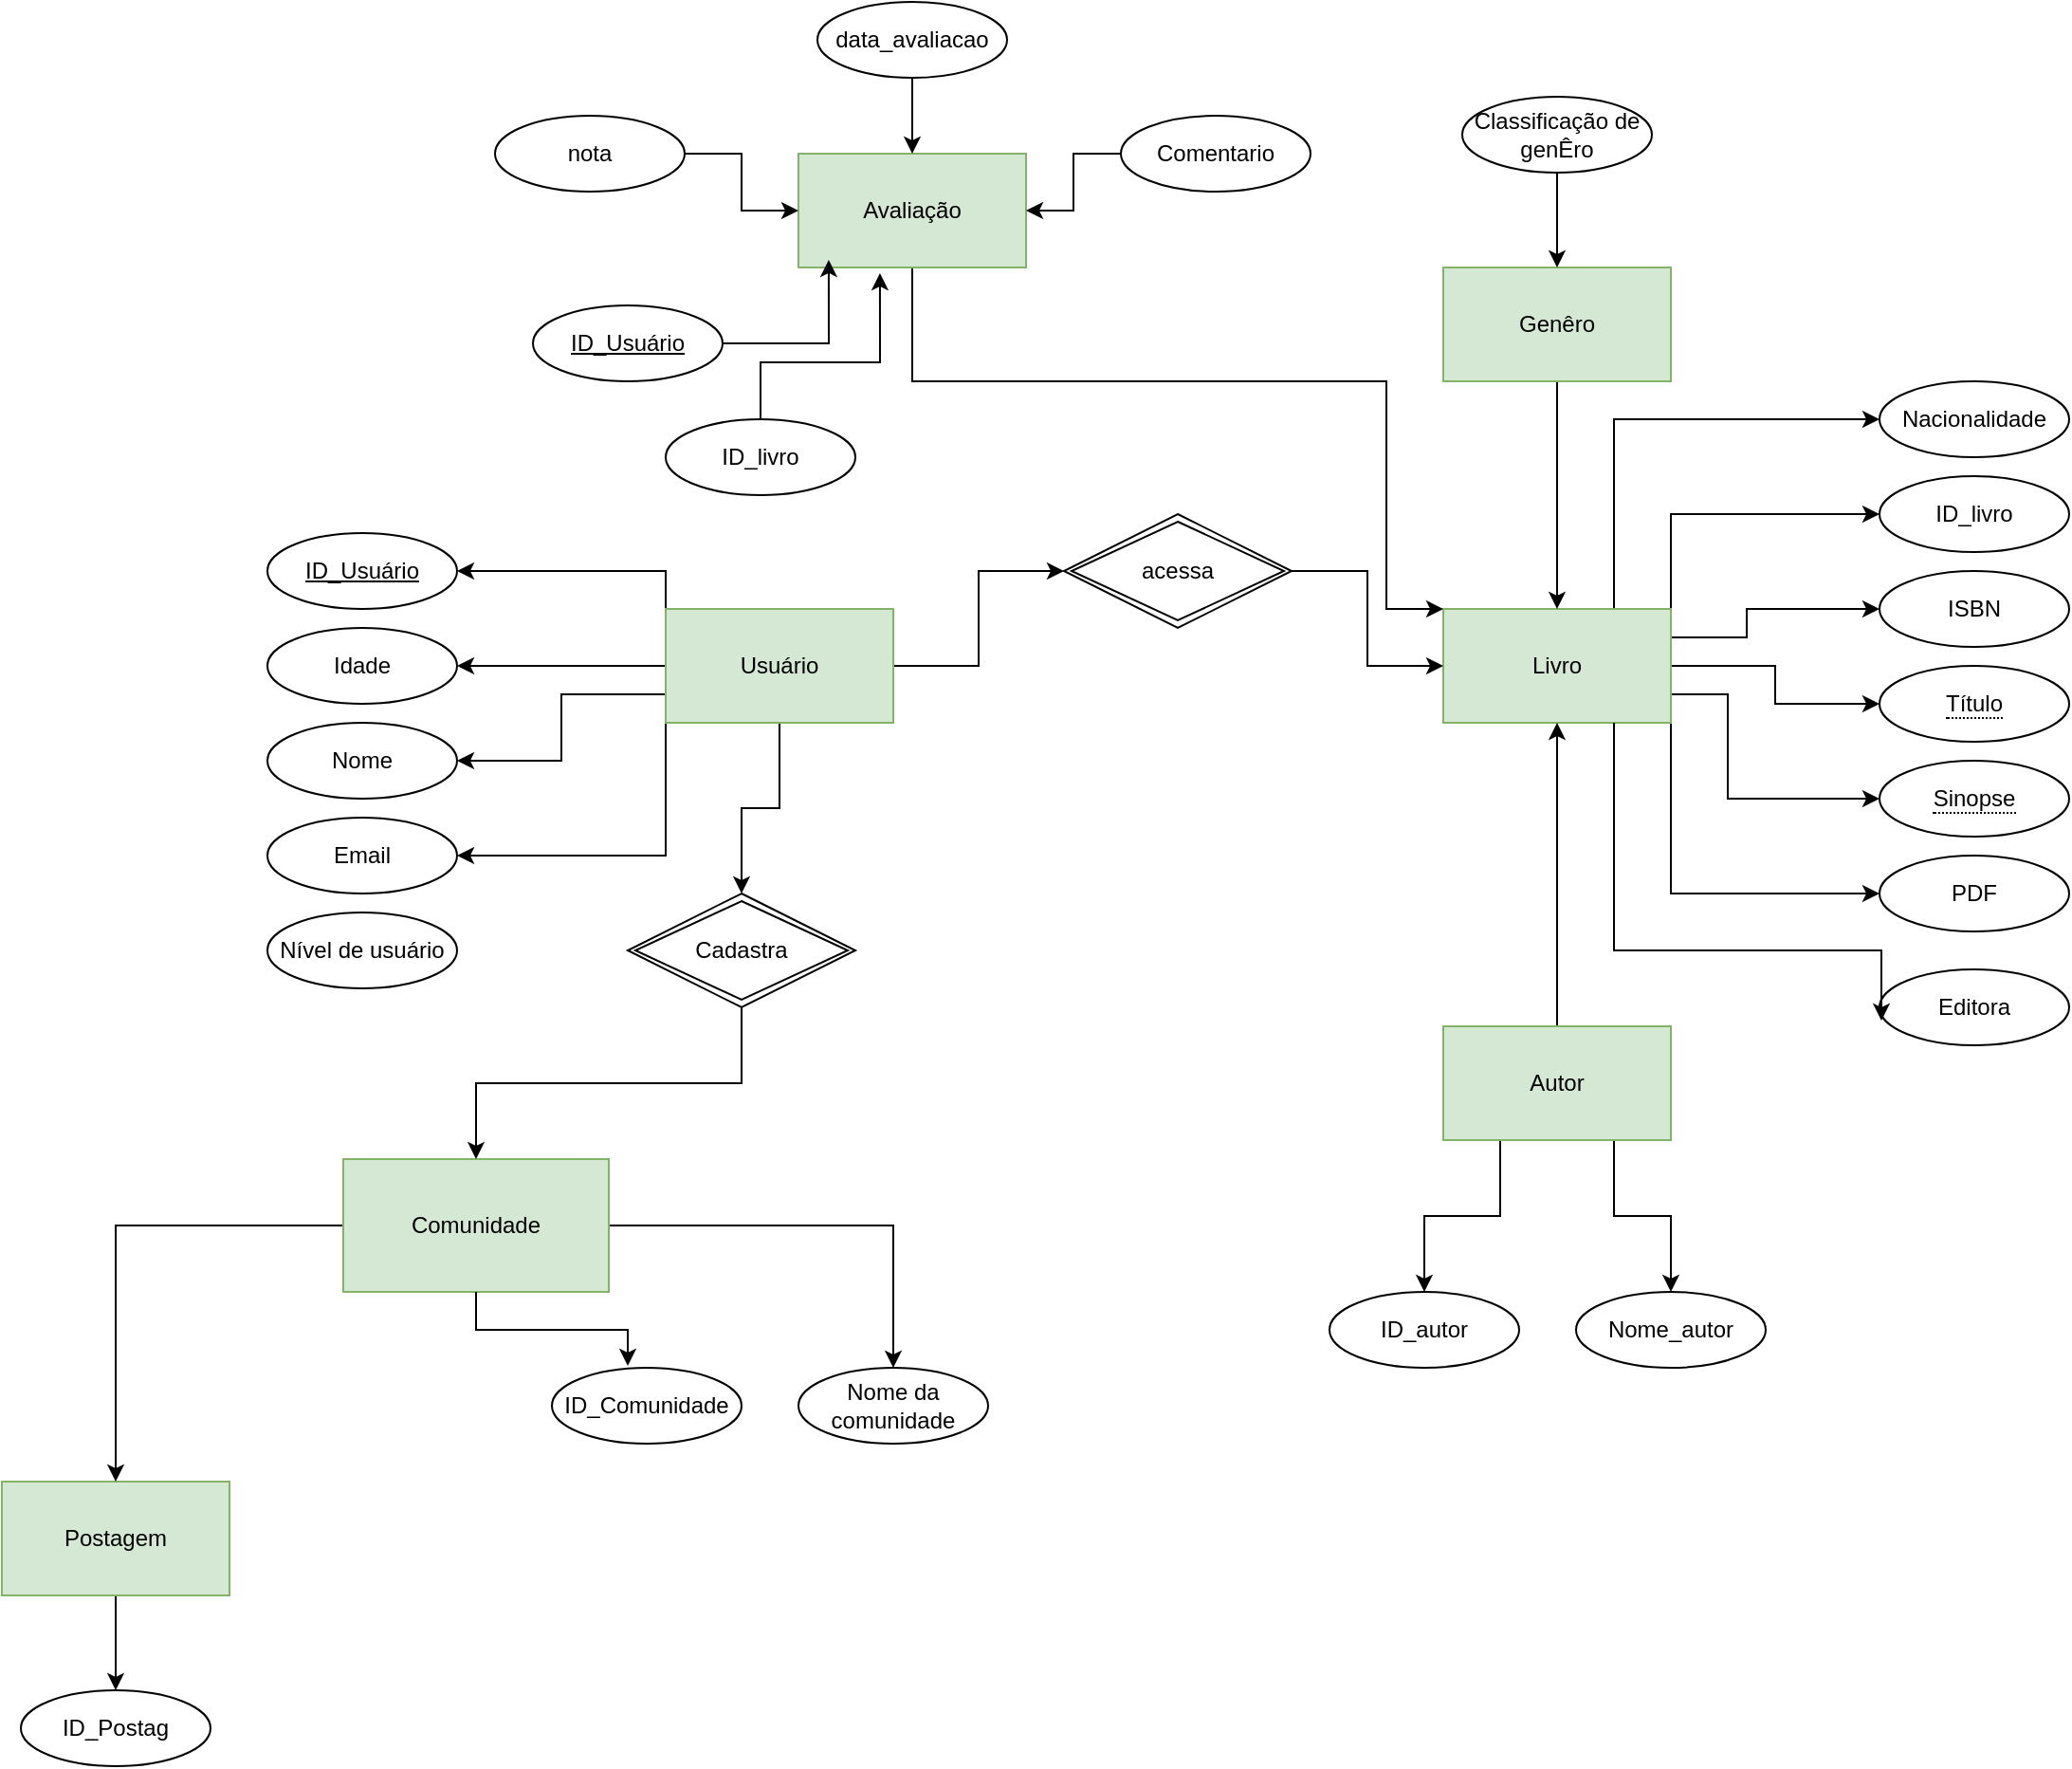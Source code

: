 <mxfile version="28.1.1" pages="2">
  <diagram name="Página-1" id="8a9MDbCPGd2QX_-oFiBN">
    <mxGraphModel dx="2253" dy="1954" grid="1" gridSize="10" guides="1" tooltips="1" connect="1" arrows="1" fold="1" page="1" pageScale="1" pageWidth="827" pageHeight="1169" background="#FFFFFF" math="0" shadow="0">
      <root>
        <mxCell id="0" />
        <mxCell id="1" parent="0" />
        <mxCell id="McQdbodkJSRWktsnhfyt-24" value="ID_livro" style="ellipse;whiteSpace=wrap;html=1;align=center;" parent="1" vertex="1">
          <mxGeometry x="660" y="-30" width="100" height="40" as="geometry" />
        </mxCell>
        <mxCell id="McQdbodkJSRWktsnhfyt-25" value="&lt;span style=&quot;border-bottom: 1px dotted&quot;&gt;Sinopse&lt;/span&gt;" style="ellipse;whiteSpace=wrap;html=1;align=center;" parent="1" vertex="1">
          <mxGeometry x="660" y="120" width="100" height="40" as="geometry" />
        </mxCell>
        <mxCell id="McQdbodkJSRWktsnhfyt-26" value="PDF" style="ellipse;whiteSpace=wrap;html=1;align=center;" parent="1" vertex="1">
          <mxGeometry x="660" y="170" width="100" height="40" as="geometry" />
        </mxCell>
        <mxCell id="McQdbodkJSRWktsnhfyt-29" value="&lt;span style=&quot;border-bottom: 1px dotted&quot;&gt;Título&lt;/span&gt;" style="ellipse;whiteSpace=wrap;html=1;align=center;" parent="1" vertex="1">
          <mxGeometry x="660" y="70" width="100" height="40" as="geometry" />
        </mxCell>
        <mxCell id="McQdbodkJSRWktsnhfyt-30" value="Editora" style="ellipse;whiteSpace=wrap;html=1;align=center;" parent="1" vertex="1">
          <mxGeometry x="660" y="230" width="100" height="40" as="geometry" />
        </mxCell>
        <mxCell id="McQdbodkJSRWktsnhfyt-38" value="ISBN" style="ellipse;whiteSpace=wrap;html=1;align=center;" parent="1" vertex="1">
          <mxGeometry x="660" y="20" width="100" height="40" as="geometry" />
        </mxCell>
        <mxCell id="McQdbodkJSRWktsnhfyt-51" value="Nacionalidade" style="ellipse;whiteSpace=wrap;html=1;align=center;" parent="1" vertex="1">
          <mxGeometry x="660" y="-80" width="100" height="40" as="geometry" />
        </mxCell>
        <mxCell id="McQdbodkJSRWktsnhfyt-13" style="edgeStyle=orthogonalEdgeStyle;rounded=0;orthogonalLoop=1;jettySize=auto;html=1;" parent="1" source="McQdbodkJSRWktsnhfyt-1" target="McQdbodkJSRWktsnhfyt-12" edge="1">
          <mxGeometry relative="1" as="geometry" />
        </mxCell>
        <mxCell id="McQdbodkJSRWktsnhfyt-33" style="edgeStyle=orthogonalEdgeStyle;rounded=0;orthogonalLoop=1;jettySize=auto;html=1;exitX=0;exitY=0.75;exitDx=0;exitDy=0;entryX=1;entryY=0.5;entryDx=0;entryDy=0;" parent="1" source="McQdbodkJSRWktsnhfyt-1" target="McQdbodkJSRWktsnhfyt-10" edge="1">
          <mxGeometry relative="1" as="geometry" />
        </mxCell>
        <mxCell id="McQdbodkJSRWktsnhfyt-35" style="edgeStyle=orthogonalEdgeStyle;rounded=0;orthogonalLoop=1;jettySize=auto;html=1;exitX=0;exitY=1;exitDx=0;exitDy=0;entryX=1;entryY=0.5;entryDx=0;entryDy=0;" parent="1" source="McQdbodkJSRWktsnhfyt-1" target="McQdbodkJSRWktsnhfyt-3" edge="1">
          <mxGeometry relative="1" as="geometry" />
        </mxCell>
        <mxCell id="McQdbodkJSRWktsnhfyt-54" style="edgeStyle=orthogonalEdgeStyle;rounded=0;orthogonalLoop=1;jettySize=auto;html=1;exitX=0;exitY=0;exitDx=0;exitDy=0;entryX=1;entryY=0.5;entryDx=0;entryDy=0;" parent="1" source="McQdbodkJSRWktsnhfyt-1" target="McQdbodkJSRWktsnhfyt-2" edge="1">
          <mxGeometry relative="1" as="geometry" />
        </mxCell>
        <mxCell id="McQdbodkJSRWktsnhfyt-95" style="edgeStyle=orthogonalEdgeStyle;rounded=0;orthogonalLoop=1;jettySize=auto;html=1;exitX=0.5;exitY=1;exitDx=0;exitDy=0;" parent="1" source="McQdbodkJSRWktsnhfyt-1" target="McQdbodkJSRWktsnhfyt-94" edge="1">
          <mxGeometry relative="1" as="geometry" />
        </mxCell>
        <mxCell id="McQdbodkJSRWktsnhfyt-108" style="edgeStyle=orthogonalEdgeStyle;rounded=0;orthogonalLoop=1;jettySize=auto;html=1;entryX=0;entryY=0.5;entryDx=0;entryDy=0;" parent="1" source="McQdbodkJSRWktsnhfyt-1" target="McQdbodkJSRWktsnhfyt-107" edge="1">
          <mxGeometry relative="1" as="geometry" />
        </mxCell>
        <mxCell id="McQdbodkJSRWktsnhfyt-1" value="Usuário" style="whiteSpace=wrap;html=1;align=center;fillColor=#d5e8d4;strokeColor=#82b366;gradientColor=none;" parent="1" vertex="1">
          <mxGeometry x="20" y="40" width="120" height="60" as="geometry" />
        </mxCell>
        <mxCell id="McQdbodkJSRWktsnhfyt-2" value="ID_Usuário" style="ellipse;whiteSpace=wrap;html=1;align=center;fontStyle=4;" parent="1" vertex="1">
          <mxGeometry x="-190" width="100" height="40" as="geometry" />
        </mxCell>
        <mxCell id="McQdbodkJSRWktsnhfyt-3" value="Email" style="ellipse;whiteSpace=wrap;html=1;align=center;" parent="1" vertex="1">
          <mxGeometry x="-190" y="150" width="100" height="40" as="geometry" />
        </mxCell>
        <mxCell id="McQdbodkJSRWktsnhfyt-10" value="Nome" style="ellipse;whiteSpace=wrap;html=1;align=center;" parent="1" vertex="1">
          <mxGeometry x="-190" y="100" width="100" height="40" as="geometry" />
        </mxCell>
        <mxCell id="McQdbodkJSRWktsnhfyt-12" value="Idade" style="ellipse;whiteSpace=wrap;html=1;align=center;" parent="1" vertex="1">
          <mxGeometry x="-190" y="50" width="100" height="40" as="geometry" />
        </mxCell>
        <mxCell id="McQdbodkJSRWktsnhfyt-63" style="edgeStyle=orthogonalEdgeStyle;rounded=0;orthogonalLoop=1;jettySize=auto;html=1;exitX=0.75;exitY=0;exitDx=0;exitDy=0;entryX=0;entryY=0.5;entryDx=0;entryDy=0;" parent="1" source="McQdbodkJSRWktsnhfyt-23" target="McQdbodkJSRWktsnhfyt-51" edge="1">
          <mxGeometry relative="1" as="geometry" />
        </mxCell>
        <mxCell id="McQdbodkJSRWktsnhfyt-64" style="edgeStyle=orthogonalEdgeStyle;rounded=0;orthogonalLoop=1;jettySize=auto;html=1;exitX=1;exitY=0;exitDx=0;exitDy=0;entryX=0;entryY=0.5;entryDx=0;entryDy=0;" parent="1" source="McQdbodkJSRWktsnhfyt-23" target="McQdbodkJSRWktsnhfyt-24" edge="1">
          <mxGeometry relative="1" as="geometry" />
        </mxCell>
        <mxCell id="McQdbodkJSRWktsnhfyt-65" style="edgeStyle=orthogonalEdgeStyle;rounded=0;orthogonalLoop=1;jettySize=auto;html=1;exitX=1;exitY=0.25;exitDx=0;exitDy=0;" parent="1" source="McQdbodkJSRWktsnhfyt-23" target="McQdbodkJSRWktsnhfyt-38" edge="1">
          <mxGeometry relative="1" as="geometry">
            <Array as="points">
              <mxPoint x="590" y="55" />
              <mxPoint x="590" y="40" />
            </Array>
          </mxGeometry>
        </mxCell>
        <mxCell id="McQdbodkJSRWktsnhfyt-66" style="edgeStyle=orthogonalEdgeStyle;rounded=0;orthogonalLoop=1;jettySize=auto;html=1;" parent="1" source="McQdbodkJSRWktsnhfyt-23" target="McQdbodkJSRWktsnhfyt-29" edge="1">
          <mxGeometry relative="1" as="geometry" />
        </mxCell>
        <mxCell id="McQdbodkJSRWktsnhfyt-67" style="edgeStyle=orthogonalEdgeStyle;rounded=0;orthogonalLoop=1;jettySize=auto;html=1;exitX=1;exitY=0.75;exitDx=0;exitDy=0;entryX=0;entryY=0.5;entryDx=0;entryDy=0;" parent="1" source="McQdbodkJSRWktsnhfyt-23" target="McQdbodkJSRWktsnhfyt-25" edge="1">
          <mxGeometry relative="1" as="geometry">
            <Array as="points">
              <mxPoint x="580" y="85" />
              <mxPoint x="580" y="140" />
            </Array>
          </mxGeometry>
        </mxCell>
        <mxCell id="McQdbodkJSRWktsnhfyt-68" style="edgeStyle=orthogonalEdgeStyle;rounded=0;orthogonalLoop=1;jettySize=auto;html=1;exitX=1;exitY=1;exitDx=0;exitDy=0;entryX=0;entryY=0.5;entryDx=0;entryDy=0;" parent="1" source="McQdbodkJSRWktsnhfyt-23" target="McQdbodkJSRWktsnhfyt-26" edge="1">
          <mxGeometry relative="1" as="geometry" />
        </mxCell>
        <mxCell id="McQdbodkJSRWktsnhfyt-23" value="Livro" style="whiteSpace=wrap;html=1;align=center;fillColor=#d5e8d4;strokeColor=#82b366;gradientColor=none;" parent="1" vertex="1">
          <mxGeometry x="430" y="40" width="120" height="60" as="geometry" />
        </mxCell>
        <mxCell id="McQdbodkJSRWktsnhfyt-45" style="edgeStyle=orthogonalEdgeStyle;rounded=0;orthogonalLoop=1;jettySize=auto;html=1;entryDx=0;entryDy=0;" parent="1" source="McQdbodkJSRWktsnhfyt-41" target="McQdbodkJSRWktsnhfyt-23" edge="1">
          <mxGeometry relative="1" as="geometry" />
        </mxCell>
        <mxCell id="McQdbodkJSRWktsnhfyt-48" style="edgeStyle=orthogonalEdgeStyle;rounded=0;orthogonalLoop=1;jettySize=auto;html=1;exitX=0.25;exitY=1;exitDx=0;exitDy=0;entryX=0.5;entryY=0;entryDx=0;entryDy=0;" parent="1" source="McQdbodkJSRWktsnhfyt-41" target="McQdbodkJSRWktsnhfyt-42" edge="1">
          <mxGeometry relative="1" as="geometry" />
        </mxCell>
        <mxCell id="McQdbodkJSRWktsnhfyt-49" style="edgeStyle=orthogonalEdgeStyle;rounded=0;orthogonalLoop=1;jettySize=auto;html=1;exitX=0.75;exitY=1;exitDx=0;exitDy=0;entryX=0.5;entryY=0;entryDx=0;entryDy=0;" parent="1" source="McQdbodkJSRWktsnhfyt-41" target="McQdbodkJSRWktsnhfyt-43" edge="1">
          <mxGeometry relative="1" as="geometry" />
        </mxCell>
        <mxCell id="McQdbodkJSRWktsnhfyt-41" value="Autor" style="whiteSpace=wrap;html=1;align=center;fillColor=#d5e8d4;strokeColor=#82b366;gradientColor=none;" parent="1" vertex="1">
          <mxGeometry x="430" y="260" width="120" height="60" as="geometry" />
        </mxCell>
        <mxCell id="McQdbodkJSRWktsnhfyt-42" value="ID_autor" style="ellipse;whiteSpace=wrap;html=1;align=center;" parent="1" vertex="1">
          <mxGeometry x="370" y="400" width="100" height="40" as="geometry" />
        </mxCell>
        <mxCell id="McQdbodkJSRWktsnhfyt-43" value="Nome_autor" style="ellipse;whiteSpace=wrap;html=1;align=center;" parent="1" vertex="1">
          <mxGeometry x="500" y="400" width="100" height="40" as="geometry" />
        </mxCell>
        <mxCell id="McQdbodkJSRWktsnhfyt-58" style="edgeStyle=orthogonalEdgeStyle;rounded=0;orthogonalLoop=1;jettySize=auto;html=1;exitDx=0;exitDy=0;" parent="1" source="McQdbodkJSRWktsnhfyt-56" target="McQdbodkJSRWktsnhfyt-23" edge="1">
          <mxGeometry relative="1" as="geometry" />
        </mxCell>
        <mxCell id="McQdbodkJSRWktsnhfyt-56" value="Genêro" style="whiteSpace=wrap;html=1;align=center;fillColor=#d5e8d4;strokeColor=#82b366;gradientColor=none;" parent="1" vertex="1">
          <mxGeometry x="430" y="-140" width="120" height="60" as="geometry" />
        </mxCell>
        <mxCell id="McQdbodkJSRWktsnhfyt-117" style="edgeStyle=orthogonalEdgeStyle;rounded=0;orthogonalLoop=1;jettySize=auto;html=1;entryX=0.5;entryY=0;entryDx=0;entryDy=0;" parent="1" source="McQdbodkJSRWktsnhfyt-57" target="McQdbodkJSRWktsnhfyt-56" edge="1">
          <mxGeometry relative="1" as="geometry" />
        </mxCell>
        <mxCell id="McQdbodkJSRWktsnhfyt-57" value="Classificação de genÊro" style="ellipse;whiteSpace=wrap;html=1;align=center;" parent="1" vertex="1">
          <mxGeometry x="440" y="-230" width="100" height="40" as="geometry" />
        </mxCell>
        <mxCell id="McQdbodkJSRWktsnhfyt-115" style="edgeStyle=orthogonalEdgeStyle;rounded=0;orthogonalLoop=1;jettySize=auto;html=1;entryX=0;entryY=0;entryDx=0;entryDy=0;" parent="1" source="McQdbodkJSRWktsnhfyt-60" target="McQdbodkJSRWktsnhfyt-23" edge="1">
          <mxGeometry relative="1" as="geometry">
            <Array as="points">
              <mxPoint x="400" y="-80" />
              <mxPoint x="400" y="40" />
            </Array>
          </mxGeometry>
        </mxCell>
        <mxCell id="McQdbodkJSRWktsnhfyt-60" value="Avaliação" style="whiteSpace=wrap;html=1;align=center;fillColor=#d5e8d4;strokeColor=#82b366;gradientColor=none;" parent="1" vertex="1">
          <mxGeometry x="90" y="-200" width="120" height="60" as="geometry" />
        </mxCell>
        <mxCell id="McQdbodkJSRWktsnhfyt-79" style="edgeStyle=orthogonalEdgeStyle;rounded=0;orthogonalLoop=1;jettySize=auto;html=1;entryX=0;entryY=0.5;entryDx=0;entryDy=0;" parent="1" source="McQdbodkJSRWktsnhfyt-61" target="McQdbodkJSRWktsnhfyt-60" edge="1">
          <mxGeometry relative="1" as="geometry" />
        </mxCell>
        <mxCell id="McQdbodkJSRWktsnhfyt-61" value="nota" style="ellipse;whiteSpace=wrap;html=1;align=center;" parent="1" vertex="1">
          <mxGeometry x="-70" y="-220" width="100" height="40" as="geometry" />
        </mxCell>
        <mxCell id="McQdbodkJSRWktsnhfyt-69" style="edgeStyle=orthogonalEdgeStyle;rounded=0;orthogonalLoop=1;jettySize=auto;html=1;exitX=0.75;exitY=1;exitDx=0;exitDy=0;entryX=0.01;entryY=0.675;entryDx=0;entryDy=0;entryPerimeter=0;" parent="1" source="McQdbodkJSRWktsnhfyt-23" target="McQdbodkJSRWktsnhfyt-30" edge="1">
          <mxGeometry relative="1" as="geometry">
            <Array as="points">
              <mxPoint x="520" y="220" />
              <mxPoint x="661" y="220" />
            </Array>
          </mxGeometry>
        </mxCell>
        <mxCell id="McQdbodkJSRWktsnhfyt-76" style="edgeStyle=orthogonalEdgeStyle;rounded=0;orthogonalLoop=1;jettySize=auto;html=1;entryX=0.5;entryY=0;entryDx=0;entryDy=0;" parent="1" source="McQdbodkJSRWktsnhfyt-70" target="McQdbodkJSRWktsnhfyt-60" edge="1">
          <mxGeometry relative="1" as="geometry" />
        </mxCell>
        <mxCell id="McQdbodkJSRWktsnhfyt-70" value="data_avaliacao" style="ellipse;whiteSpace=wrap;html=1;align=center;" parent="1" vertex="1">
          <mxGeometry x="100" y="-280" width="100" height="40" as="geometry" />
        </mxCell>
        <mxCell id="McQdbodkJSRWktsnhfyt-77" style="edgeStyle=orthogonalEdgeStyle;rounded=0;orthogonalLoop=1;jettySize=auto;html=1;entryX=1;entryY=0.5;entryDx=0;entryDy=0;" parent="1" source="McQdbodkJSRWktsnhfyt-71" target="McQdbodkJSRWktsnhfyt-60" edge="1">
          <mxGeometry relative="1" as="geometry" />
        </mxCell>
        <mxCell id="McQdbodkJSRWktsnhfyt-71" value="Comentario" style="ellipse;whiteSpace=wrap;html=1;align=center;" parent="1" vertex="1">
          <mxGeometry x="260" y="-220" width="100" height="40" as="geometry" />
        </mxCell>
        <mxCell id="McQdbodkJSRWktsnhfyt-81" style="edgeStyle=orthogonalEdgeStyle;rounded=0;orthogonalLoop=1;jettySize=auto;html=1;exitX=0.5;exitY=0;exitDx=0;exitDy=0;" parent="1" edge="1">
          <mxGeometry relative="1" as="geometry">
            <mxPoint x="240" y="180" as="sourcePoint" />
            <mxPoint x="240" y="180" as="targetPoint" />
          </mxGeometry>
        </mxCell>
        <mxCell id="McQdbodkJSRWktsnhfyt-93" style="edgeStyle=orthogonalEdgeStyle;rounded=0;orthogonalLoop=1;jettySize=auto;html=1;entryX=0.5;entryY=0;entryDx=0;entryDy=0;" parent="1" source="McQdbodkJSRWktsnhfyt-86" target="McQdbodkJSRWktsnhfyt-88" edge="1">
          <mxGeometry relative="1" as="geometry" />
        </mxCell>
        <mxCell id="McQdbodkJSRWktsnhfyt-86" value="P&lt;span style=&quot;background-color: transparent; color: light-dark(rgb(0, 0, 0), rgb(255, 255, 255));&quot;&gt;ostagem&lt;/span&gt;" style="whiteSpace=wrap;html=1;align=center;fillColor=#d5e8d4;strokeColor=#82b366;gradientColor=none;" parent="1" vertex="1">
          <mxGeometry x="-330" y="500" width="120" height="60" as="geometry" />
        </mxCell>
        <mxCell id="McQdbodkJSRWktsnhfyt-88" value="ID_Postag" style="ellipse;whiteSpace=wrap;html=1;align=center;" parent="1" vertex="1">
          <mxGeometry x="-320" y="610" width="100" height="40" as="geometry" />
        </mxCell>
        <mxCell id="McQdbodkJSRWktsnhfyt-98" style="edgeStyle=orthogonalEdgeStyle;rounded=0;orthogonalLoop=1;jettySize=auto;html=1;" parent="1" source="McQdbodkJSRWktsnhfyt-89" target="McQdbodkJSRWktsnhfyt-97" edge="1">
          <mxGeometry relative="1" as="geometry" />
        </mxCell>
        <mxCell id="McQdbodkJSRWktsnhfyt-100" style="edgeStyle=orthogonalEdgeStyle;rounded=0;orthogonalLoop=1;jettySize=auto;html=1;entryX=0.5;entryY=0;entryDx=0;entryDy=0;" parent="1" source="McQdbodkJSRWktsnhfyt-89" target="McQdbodkJSRWktsnhfyt-86" edge="1">
          <mxGeometry relative="1" as="geometry" />
        </mxCell>
        <mxCell id="McQdbodkJSRWktsnhfyt-89" value="Comunidade" style="whiteSpace=wrap;html=1;align=center;fillColor=#d5e8d4;strokeColor=#82b366;gradientColor=none;" parent="1" vertex="1">
          <mxGeometry x="-150" y="330" width="140" height="70" as="geometry" />
        </mxCell>
        <mxCell id="McQdbodkJSRWktsnhfyt-90" value="ID_Comunidade" style="ellipse;whiteSpace=wrap;html=1;align=center;" parent="1" vertex="1">
          <mxGeometry x="-40" y="440" width="100" height="40" as="geometry" />
        </mxCell>
        <mxCell id="McQdbodkJSRWktsnhfyt-91" style="edgeStyle=orthogonalEdgeStyle;rounded=0;orthogonalLoop=1;jettySize=auto;html=1;entryX=0.4;entryY=-0.025;entryDx=0;entryDy=0;entryPerimeter=0;" parent="1" source="McQdbodkJSRWktsnhfyt-89" target="McQdbodkJSRWktsnhfyt-90" edge="1">
          <mxGeometry relative="1" as="geometry" />
        </mxCell>
        <mxCell id="McQdbodkJSRWktsnhfyt-96" style="edgeStyle=orthogonalEdgeStyle;rounded=0;orthogonalLoop=1;jettySize=auto;html=1;exitX=0.5;exitY=1;exitDx=0;exitDy=0;" parent="1" source="McQdbodkJSRWktsnhfyt-94" target="McQdbodkJSRWktsnhfyt-89" edge="1">
          <mxGeometry relative="1" as="geometry" />
        </mxCell>
        <mxCell id="McQdbodkJSRWktsnhfyt-94" value="Cadastra" style="shape=rhombus;double=1;perimeter=rhombusPerimeter;whiteSpace=wrap;html=1;align=center;" parent="1" vertex="1">
          <mxGeometry y="190" width="120" height="60" as="geometry" />
        </mxCell>
        <mxCell id="McQdbodkJSRWktsnhfyt-97" value="Nome da comunidade" style="ellipse;whiteSpace=wrap;html=1;align=center;" parent="1" vertex="1">
          <mxGeometry x="90" y="440" width="100" height="40" as="geometry" />
        </mxCell>
        <mxCell id="McQdbodkJSRWktsnhfyt-109" style="edgeStyle=orthogonalEdgeStyle;rounded=0;orthogonalLoop=1;jettySize=auto;html=1;" parent="1" source="McQdbodkJSRWktsnhfyt-107" target="McQdbodkJSRWktsnhfyt-23" edge="1">
          <mxGeometry relative="1" as="geometry" />
        </mxCell>
        <mxCell id="McQdbodkJSRWktsnhfyt-107" value="acessa" style="shape=rhombus;double=1;perimeter=rhombusPerimeter;whiteSpace=wrap;html=1;align=center;" parent="1" vertex="1">
          <mxGeometry x="230" y="-10" width="120" height="60" as="geometry" />
        </mxCell>
        <mxCell id="McQdbodkJSRWktsnhfyt-118" value="ID_Usuário" style="ellipse;whiteSpace=wrap;html=1;align=center;fontStyle=4;" parent="1" vertex="1">
          <mxGeometry x="-50" y="-120" width="100" height="40" as="geometry" />
        </mxCell>
        <mxCell id="McQdbodkJSRWktsnhfyt-119" style="edgeStyle=orthogonalEdgeStyle;rounded=0;orthogonalLoop=1;jettySize=auto;html=1;entryX=0.133;entryY=0.933;entryDx=0;entryDy=0;entryPerimeter=0;" parent="1" source="McQdbodkJSRWktsnhfyt-118" target="McQdbodkJSRWktsnhfyt-60" edge="1">
          <mxGeometry relative="1" as="geometry" />
        </mxCell>
        <mxCell id="McQdbodkJSRWktsnhfyt-121" value="ID_livro" style="ellipse;whiteSpace=wrap;html=1;align=center;" parent="1" vertex="1">
          <mxGeometry x="20" y="-60" width="100" height="40" as="geometry" />
        </mxCell>
        <mxCell id="McQdbodkJSRWktsnhfyt-122" style="edgeStyle=orthogonalEdgeStyle;rounded=0;orthogonalLoop=1;jettySize=auto;html=1;entryX=0.358;entryY=1.05;entryDx=0;entryDy=0;entryPerimeter=0;" parent="1" source="McQdbodkJSRWktsnhfyt-121" target="McQdbodkJSRWktsnhfyt-60" edge="1">
          <mxGeometry relative="1" as="geometry">
            <Array as="points">
              <mxPoint x="70" y="-90" />
              <mxPoint x="133" y="-90" />
            </Array>
          </mxGeometry>
        </mxCell>
        <mxCell id="TS0DYym-2m144_qpLX1S-1" value="Nível de usuário" style="ellipse;whiteSpace=wrap;html=1;align=center;" vertex="1" parent="1">
          <mxGeometry x="-190" y="200" width="100" height="40" as="geometry" />
        </mxCell>
      </root>
    </mxGraphModel>
  </diagram>
  <diagram id="SZ4IzXW-46iyFEgta0uH" name="Página-2">
    <mxGraphModel dx="540" dy="525" grid="1" gridSize="10" guides="1" tooltips="1" connect="1" arrows="1" fold="1" page="1" pageScale="1" pageWidth="827" pageHeight="1169" math="0" shadow="0">
      <root>
        <mxCell id="0" />
        <mxCell id="1" parent="0" />
      </root>
    </mxGraphModel>
  </diagram>
</mxfile>
